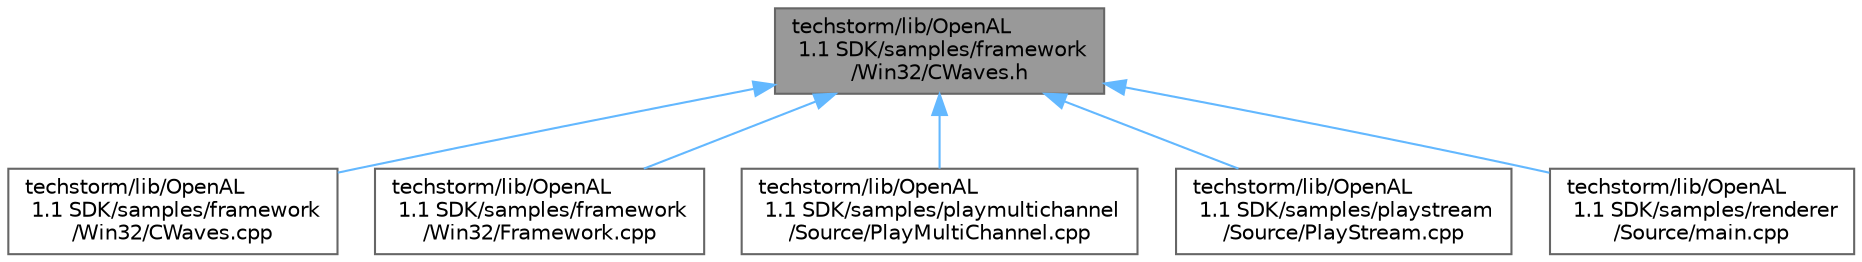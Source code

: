 digraph "techstorm/lib/OpenAL 1.1 SDK/samples/framework/Win32/CWaves.h"
{
 // LATEX_PDF_SIZE
  bgcolor="transparent";
  edge [fontname=Helvetica,fontsize=10,labelfontname=Helvetica,labelfontsize=10];
  node [fontname=Helvetica,fontsize=10,shape=box,height=0.2,width=0.4];
  Node1 [id="Node000001",label="techstorm/lib/OpenAL\l 1.1 SDK/samples/framework\l/Win32/CWaves.h",height=0.2,width=0.4,color="gray40", fillcolor="grey60", style="filled", fontcolor="black",tooltip=" "];
  Node1 -> Node2 [id="edge1_Node000001_Node000002",dir="back",color="steelblue1",style="solid",tooltip=" "];
  Node2 [id="Node000002",label="techstorm/lib/OpenAL\l 1.1 SDK/samples/framework\l/Win32/CWaves.cpp",height=0.2,width=0.4,color="grey40", fillcolor="white", style="filled",URL="$_c_waves_8cpp.html",tooltip=" "];
  Node1 -> Node3 [id="edge2_Node000001_Node000003",dir="back",color="steelblue1",style="solid",tooltip=" "];
  Node3 [id="Node000003",label="techstorm/lib/OpenAL\l 1.1 SDK/samples/framework\l/Win32/Framework.cpp",height=0.2,width=0.4,color="grey40", fillcolor="white", style="filled",URL="$_framework_8cpp.html",tooltip=" "];
  Node1 -> Node4 [id="edge3_Node000001_Node000004",dir="back",color="steelblue1",style="solid",tooltip=" "];
  Node4 [id="Node000004",label="techstorm/lib/OpenAL\l 1.1 SDK/samples/playmultichannel\l/Source/PlayMultiChannel.cpp",height=0.2,width=0.4,color="grey40", fillcolor="white", style="filled",URL="$_play_multi_channel_8cpp.html",tooltip=" "];
  Node1 -> Node5 [id="edge4_Node000001_Node000005",dir="back",color="steelblue1",style="solid",tooltip=" "];
  Node5 [id="Node000005",label="techstorm/lib/OpenAL\l 1.1 SDK/samples/playstream\l/Source/PlayStream.cpp",height=0.2,width=0.4,color="grey40", fillcolor="white", style="filled",URL="$_play_stream_8cpp.html",tooltip=" "];
  Node1 -> Node6 [id="edge5_Node000001_Node000006",dir="back",color="steelblue1",style="solid",tooltip=" "];
  Node6 [id="Node000006",label="techstorm/lib/OpenAL\l 1.1 SDK/samples/renderer\l/Source/main.cpp",height=0.2,width=0.4,color="grey40", fillcolor="white", style="filled",URL="$main_8cpp.html",tooltip=" "];
}
